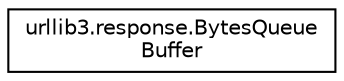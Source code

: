digraph "Graphical Class Hierarchy"
{
 // LATEX_PDF_SIZE
  edge [fontname="Helvetica",fontsize="10",labelfontname="Helvetica",labelfontsize="10"];
  node [fontname="Helvetica",fontsize="10",shape=record];
  rankdir="LR";
  Node0 [label="urllib3.response.BytesQueue\lBuffer",height=0.2,width=0.4,color="black", fillcolor="white", style="filled",URL="$classurllib3_1_1response_1_1BytesQueueBuffer.html",tooltip=" "];
}
